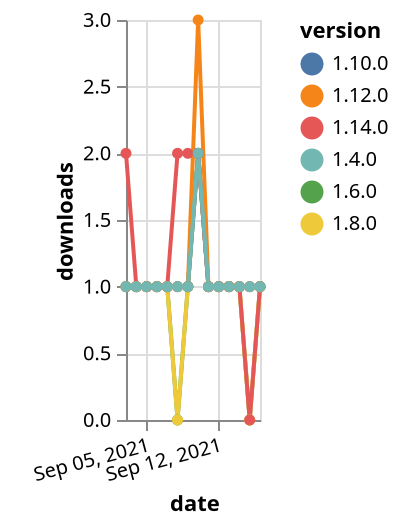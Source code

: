 {"$schema": "https://vega.github.io/schema/vega-lite/v5.json", "description": "A simple bar chart with embedded data.", "data": {"values": [{"date": "2021-09-03", "total": 202, "delta": 1, "version": "1.6.0"}, {"date": "2021-09-04", "total": 203, "delta": 1, "version": "1.6.0"}, {"date": "2021-09-05", "total": 204, "delta": 1, "version": "1.6.0"}, {"date": "2021-09-06", "total": 205, "delta": 1, "version": "1.6.0"}, {"date": "2021-09-07", "total": 206, "delta": 1, "version": "1.6.0"}, {"date": "2021-09-08", "total": 206, "delta": 0, "version": "1.6.0"}, {"date": "2021-09-09", "total": 207, "delta": 1, "version": "1.6.0"}, {"date": "2021-09-10", "total": 209, "delta": 2, "version": "1.6.0"}, {"date": "2021-09-11", "total": 210, "delta": 1, "version": "1.6.0"}, {"date": "2021-09-12", "total": 211, "delta": 1, "version": "1.6.0"}, {"date": "2021-09-13", "total": 212, "delta": 1, "version": "1.6.0"}, {"date": "2021-09-14", "total": 213, "delta": 1, "version": "1.6.0"}, {"date": "2021-09-15", "total": 213, "delta": 0, "version": "1.6.0"}, {"date": "2021-09-16", "total": 214, "delta": 1, "version": "1.6.0"}, {"date": "2021-09-03", "total": 194, "delta": 1, "version": "1.8.0"}, {"date": "2021-09-04", "total": 195, "delta": 1, "version": "1.8.0"}, {"date": "2021-09-05", "total": 196, "delta": 1, "version": "1.8.0"}, {"date": "2021-09-06", "total": 197, "delta": 1, "version": "1.8.0"}, {"date": "2021-09-07", "total": 198, "delta": 1, "version": "1.8.0"}, {"date": "2021-09-08", "total": 198, "delta": 0, "version": "1.8.0"}, {"date": "2021-09-09", "total": 199, "delta": 1, "version": "1.8.0"}, {"date": "2021-09-10", "total": 201, "delta": 2, "version": "1.8.0"}, {"date": "2021-09-11", "total": 202, "delta": 1, "version": "1.8.0"}, {"date": "2021-09-12", "total": 203, "delta": 1, "version": "1.8.0"}, {"date": "2021-09-13", "total": 204, "delta": 1, "version": "1.8.0"}, {"date": "2021-09-14", "total": 205, "delta": 1, "version": "1.8.0"}, {"date": "2021-09-15", "total": 205, "delta": 0, "version": "1.8.0"}, {"date": "2021-09-16", "total": 206, "delta": 1, "version": "1.8.0"}, {"date": "2021-09-03", "total": 172, "delta": 1, "version": "1.10.0"}, {"date": "2021-09-04", "total": 173, "delta": 1, "version": "1.10.0"}, {"date": "2021-09-05", "total": 174, "delta": 1, "version": "1.10.0"}, {"date": "2021-09-06", "total": 175, "delta": 1, "version": "1.10.0"}, {"date": "2021-09-07", "total": 176, "delta": 1, "version": "1.10.0"}, {"date": "2021-09-08", "total": 177, "delta": 1, "version": "1.10.0"}, {"date": "2021-09-09", "total": 178, "delta": 1, "version": "1.10.0"}, {"date": "2021-09-10", "total": 180, "delta": 2, "version": "1.10.0"}, {"date": "2021-09-11", "total": 181, "delta": 1, "version": "1.10.0"}, {"date": "2021-09-12", "total": 182, "delta": 1, "version": "1.10.0"}, {"date": "2021-09-13", "total": 183, "delta": 1, "version": "1.10.0"}, {"date": "2021-09-14", "total": 184, "delta": 1, "version": "1.10.0"}, {"date": "2021-09-15", "total": 185, "delta": 1, "version": "1.10.0"}, {"date": "2021-09-16", "total": 186, "delta": 1, "version": "1.10.0"}, {"date": "2021-09-03", "total": 124, "delta": 2, "version": "1.14.0"}, {"date": "2021-09-04", "total": 125, "delta": 1, "version": "1.14.0"}, {"date": "2021-09-05", "total": 126, "delta": 1, "version": "1.14.0"}, {"date": "2021-09-06", "total": 127, "delta": 1, "version": "1.14.0"}, {"date": "2021-09-07", "total": 128, "delta": 1, "version": "1.14.0"}, {"date": "2021-09-08", "total": 130, "delta": 2, "version": "1.14.0"}, {"date": "2021-09-09", "total": 132, "delta": 2, "version": "1.14.0"}, {"date": "2021-09-10", "total": 134, "delta": 2, "version": "1.14.0"}, {"date": "2021-09-11", "total": 135, "delta": 1, "version": "1.14.0"}, {"date": "2021-09-12", "total": 136, "delta": 1, "version": "1.14.0"}, {"date": "2021-09-13", "total": 137, "delta": 1, "version": "1.14.0"}, {"date": "2021-09-14", "total": 138, "delta": 1, "version": "1.14.0"}, {"date": "2021-09-15", "total": 138, "delta": 0, "version": "1.14.0"}, {"date": "2021-09-16", "total": 139, "delta": 1, "version": "1.14.0"}, {"date": "2021-09-03", "total": 205, "delta": 1, "version": "1.12.0"}, {"date": "2021-09-04", "total": 206, "delta": 1, "version": "1.12.0"}, {"date": "2021-09-05", "total": 207, "delta": 1, "version": "1.12.0"}, {"date": "2021-09-06", "total": 208, "delta": 1, "version": "1.12.0"}, {"date": "2021-09-07", "total": 209, "delta": 1, "version": "1.12.0"}, {"date": "2021-09-08", "total": 210, "delta": 1, "version": "1.12.0"}, {"date": "2021-09-09", "total": 211, "delta": 1, "version": "1.12.0"}, {"date": "2021-09-10", "total": 214, "delta": 3, "version": "1.12.0"}, {"date": "2021-09-11", "total": 215, "delta": 1, "version": "1.12.0"}, {"date": "2021-09-12", "total": 216, "delta": 1, "version": "1.12.0"}, {"date": "2021-09-13", "total": 217, "delta": 1, "version": "1.12.0"}, {"date": "2021-09-14", "total": 218, "delta": 1, "version": "1.12.0"}, {"date": "2021-09-15", "total": 219, "delta": 1, "version": "1.12.0"}, {"date": "2021-09-16", "total": 220, "delta": 1, "version": "1.12.0"}, {"date": "2021-09-03", "total": 239, "delta": 1, "version": "1.4.0"}, {"date": "2021-09-04", "total": 240, "delta": 1, "version": "1.4.0"}, {"date": "2021-09-05", "total": 241, "delta": 1, "version": "1.4.0"}, {"date": "2021-09-06", "total": 242, "delta": 1, "version": "1.4.0"}, {"date": "2021-09-07", "total": 243, "delta": 1, "version": "1.4.0"}, {"date": "2021-09-08", "total": 244, "delta": 1, "version": "1.4.0"}, {"date": "2021-09-09", "total": 245, "delta": 1, "version": "1.4.0"}, {"date": "2021-09-10", "total": 247, "delta": 2, "version": "1.4.0"}, {"date": "2021-09-11", "total": 248, "delta": 1, "version": "1.4.0"}, {"date": "2021-09-12", "total": 249, "delta": 1, "version": "1.4.0"}, {"date": "2021-09-13", "total": 250, "delta": 1, "version": "1.4.0"}, {"date": "2021-09-14", "total": 251, "delta": 1, "version": "1.4.0"}, {"date": "2021-09-15", "total": 252, "delta": 1, "version": "1.4.0"}, {"date": "2021-09-16", "total": 253, "delta": 1, "version": "1.4.0"}]}, "width": "container", "mark": {"type": "line", "point": {"filled": true}}, "encoding": {"x": {"field": "date", "type": "temporal", "timeUnit": "yearmonthdate", "title": "date", "axis": {"labelAngle": -15}}, "y": {"field": "delta", "type": "quantitative", "title": "downloads"}, "color": {"field": "version", "type": "nominal"}, "tooltip": {"field": "delta"}}}